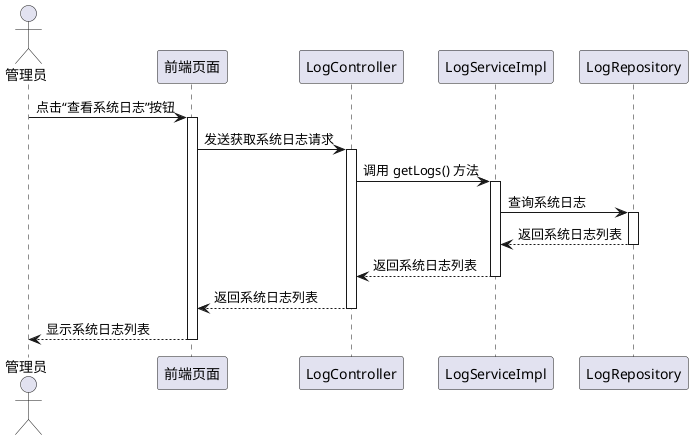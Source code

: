     @startuml
    'autonumber off

    actor 管理员
    participant 前端页面
    participant LogController
    participant LogServiceImpl
    participant LogRepository

    管理员 -> 前端页面: 点击“查看系统日志”按钮
    activate 前端页面
    前端页面 -> LogController: 发送获取系统日志请求
    activate LogController
    LogController -> LogServiceImpl: 调用 getLogs() 方法
    activate LogServiceImpl
    LogServiceImpl -> LogRepository: 查询系统日志
    activate LogRepository
    LogRepository --> LogServiceImpl: 返回系统日志列表
    deactivate LogRepository
    LogServiceImpl --> LogController: 返回系统日志列表
    deactivate LogServiceImpl
    LogController --> 前端页面: 返回系统日志列表
    deactivate LogController
    前端页面 --> 管理员: 显示系统日志列表
    deactivate 前端页面
    @enduml